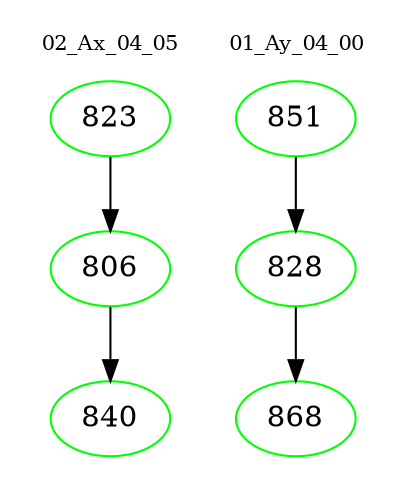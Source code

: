 digraph{
subgraph cluster_0 {
color = white
label = "02_Ax_04_05";
fontsize=10;
T0_823 [label="823", color="green"]
T0_823 -> T0_806 [color="black"]
T0_806 [label="806", color="green"]
T0_806 -> T0_840 [color="black"]
T0_840 [label="840", color="green"]
}
subgraph cluster_1 {
color = white
label = "01_Ay_04_00";
fontsize=10;
T1_851 [label="851", color="green"]
T1_851 -> T1_828 [color="black"]
T1_828 [label="828", color="green"]
T1_828 -> T1_868 [color="black"]
T1_868 [label="868", color="green"]
}
}
